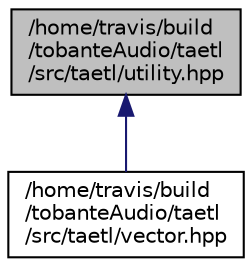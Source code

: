 digraph "/home/travis/build/tobanteAudio/taetl/src/taetl/utility.hpp"
{
  edge [fontname="Helvetica",fontsize="10",labelfontname="Helvetica",labelfontsize="10"];
  node [fontname="Helvetica",fontsize="10",shape=record];
  Node9 [label="/home/travis/build\l/tobanteAudio/taetl\l/src/taetl/utility.hpp",height=0.2,width=0.4,color="black", fillcolor="grey75", style="filled", fontcolor="black"];
  Node9 -> Node10 [dir="back",color="midnightblue",fontsize="10",style="solid",fontname="Helvetica"];
  Node10 [label="/home/travis/build\l/tobanteAudio/taetl\l/src/taetl/vector.hpp",height=0.2,width=0.4,color="black", fillcolor="white", style="filled",URL="$vector_8hpp.html"];
}
